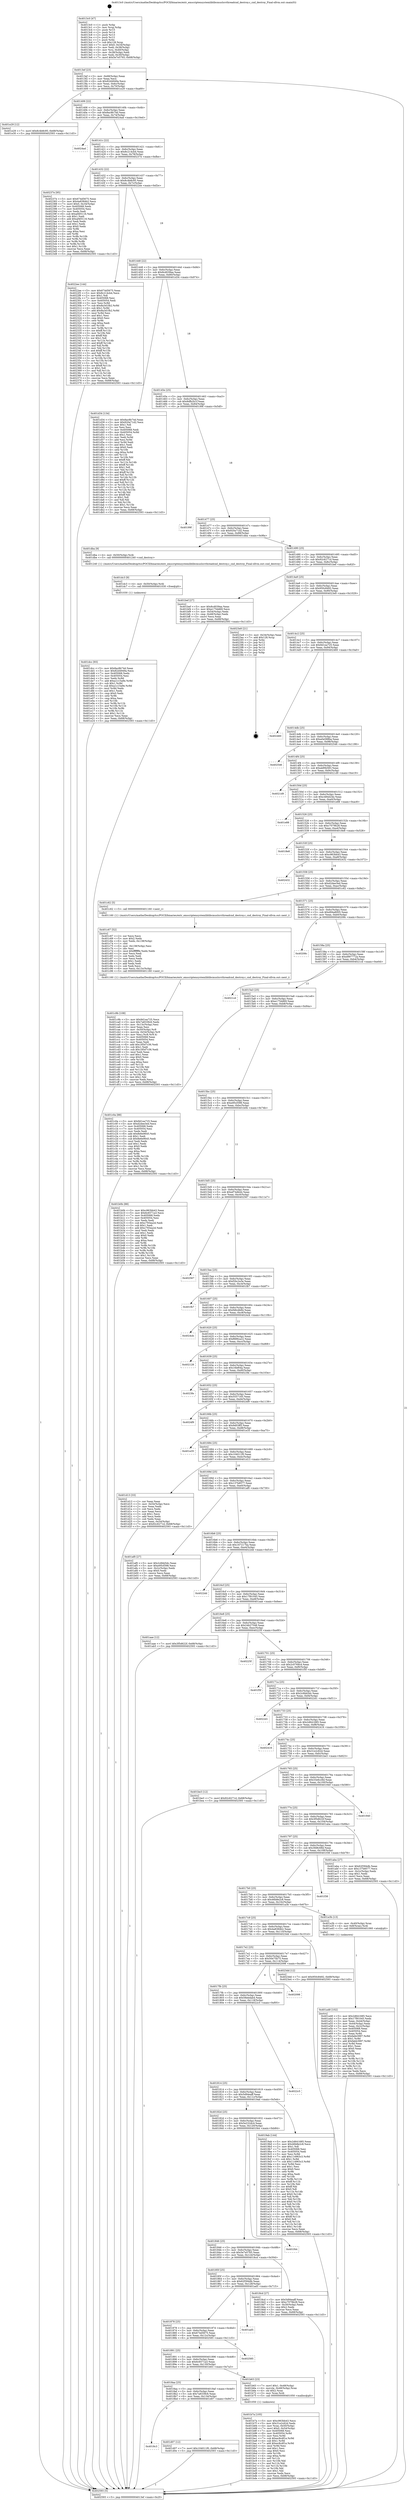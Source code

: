 digraph "0x4013c0" {
  label = "0x4013c0 (/mnt/c/Users/mathe/Desktop/tcc/POCII/binaries/extr_emscriptensystemliblibcmuslsrcthreadcnd_destroy.c_cnd_destroy_Final-ollvm.out::main(0))"
  labelloc = "t"
  node[shape=record]

  Entry [label="",width=0.3,height=0.3,shape=circle,fillcolor=black,style=filled]
  "0x4013ef" [label="{
     0x4013ef [23]\l
     | [instrs]\l
     &nbsp;&nbsp;0x4013ef \<+3\>: mov -0x68(%rbp),%eax\l
     &nbsp;&nbsp;0x4013f2 \<+2\>: mov %eax,%ecx\l
     &nbsp;&nbsp;0x4013f4 \<+6\>: sub $0x82d4949a,%ecx\l
     &nbsp;&nbsp;0x4013fa \<+3\>: mov %eax,-0x6c(%rbp)\l
     &nbsp;&nbsp;0x4013fd \<+3\>: mov %ecx,-0x70(%rbp)\l
     &nbsp;&nbsp;0x401400 \<+6\>: je 0000000000401e29 \<main+0xa69\>\l
  }"]
  "0x401e29" [label="{
     0x401e29 [12]\l
     | [instrs]\l
     &nbsp;&nbsp;0x401e29 \<+7\>: movl $0x8c4b8c95,-0x68(%rbp)\l
     &nbsp;&nbsp;0x401e30 \<+5\>: jmp 0000000000402593 \<main+0x11d3\>\l
  }"]
  "0x401406" [label="{
     0x401406 [22]\l
     | [instrs]\l
     &nbsp;&nbsp;0x401406 \<+5\>: jmp 000000000040140b \<main+0x4b\>\l
     &nbsp;&nbsp;0x40140b \<+3\>: mov -0x6c(%rbp),%eax\l
     &nbsp;&nbsp;0x40140e \<+5\>: sub $0x8ac8b74d,%eax\l
     &nbsp;&nbsp;0x401413 \<+3\>: mov %eax,-0x74(%rbp)\l
     &nbsp;&nbsp;0x401416 \<+6\>: je 00000000004024ad \<main+0x10ed\>\l
  }"]
  Exit [label="",width=0.3,height=0.3,shape=circle,fillcolor=black,style=filled,peripheries=2]
  "0x4024ad" [label="{
     0x4024ad\l
  }", style=dashed]
  "0x40141c" [label="{
     0x40141c [22]\l
     | [instrs]\l
     &nbsp;&nbsp;0x40141c \<+5\>: jmp 0000000000401421 \<main+0x61\>\l
     &nbsp;&nbsp;0x401421 \<+3\>: mov -0x6c(%rbp),%eax\l
     &nbsp;&nbsp;0x401424 \<+5\>: sub $0x8c214cb4,%eax\l
     &nbsp;&nbsp;0x401429 \<+3\>: mov %eax,-0x78(%rbp)\l
     &nbsp;&nbsp;0x40142c \<+6\>: je 000000000040237e \<main+0xfbe\>\l
  }"]
  "0x401dcc" [label="{
     0x401dcc [93]\l
     | [instrs]\l
     &nbsp;&nbsp;0x401dcc \<+5\>: mov $0x8ac8b74d,%eax\l
     &nbsp;&nbsp;0x401dd1 \<+5\>: mov $0x82d4949a,%ecx\l
     &nbsp;&nbsp;0x401dd6 \<+7\>: mov 0x405068,%edx\l
     &nbsp;&nbsp;0x401ddd \<+7\>: mov 0x405054,%esi\l
     &nbsp;&nbsp;0x401de4 \<+3\>: mov %edx,%r8d\l
     &nbsp;&nbsp;0x401de7 \<+7\>: add $0xa1c15a9e,%r8d\l
     &nbsp;&nbsp;0x401dee \<+4\>: sub $0x1,%r8d\l
     &nbsp;&nbsp;0x401df2 \<+7\>: sub $0xa1c15a9e,%r8d\l
     &nbsp;&nbsp;0x401df9 \<+4\>: imul %r8d,%edx\l
     &nbsp;&nbsp;0x401dfd \<+3\>: and $0x1,%edx\l
     &nbsp;&nbsp;0x401e00 \<+3\>: cmp $0x0,%edx\l
     &nbsp;&nbsp;0x401e03 \<+4\>: sete %r9b\l
     &nbsp;&nbsp;0x401e07 \<+3\>: cmp $0xa,%esi\l
     &nbsp;&nbsp;0x401e0a \<+4\>: setl %r10b\l
     &nbsp;&nbsp;0x401e0e \<+3\>: mov %r9b,%r11b\l
     &nbsp;&nbsp;0x401e11 \<+3\>: and %r10b,%r11b\l
     &nbsp;&nbsp;0x401e14 \<+3\>: xor %r10b,%r9b\l
     &nbsp;&nbsp;0x401e17 \<+3\>: or %r9b,%r11b\l
     &nbsp;&nbsp;0x401e1a \<+4\>: test $0x1,%r11b\l
     &nbsp;&nbsp;0x401e1e \<+3\>: cmovne %ecx,%eax\l
     &nbsp;&nbsp;0x401e21 \<+3\>: mov %eax,-0x68(%rbp)\l
     &nbsp;&nbsp;0x401e24 \<+5\>: jmp 0000000000402593 \<main+0x11d3\>\l
  }"]
  "0x40237e" [label="{
     0x40237e [95]\l
     | [instrs]\l
     &nbsp;&nbsp;0x40237e \<+5\>: mov $0x674d5675,%eax\l
     &nbsp;&nbsp;0x402383 \<+5\>: mov $0x4a8384b2,%ecx\l
     &nbsp;&nbsp;0x402388 \<+7\>: movl $0x0,-0x34(%rbp)\l
     &nbsp;&nbsp;0x40238f \<+7\>: mov 0x405068,%edx\l
     &nbsp;&nbsp;0x402396 \<+7\>: mov 0x405054,%esi\l
     &nbsp;&nbsp;0x40239d \<+2\>: mov %edx,%edi\l
     &nbsp;&nbsp;0x40239f \<+6\>: sub $0xaf4f3116,%edi\l
     &nbsp;&nbsp;0x4023a5 \<+3\>: sub $0x1,%edi\l
     &nbsp;&nbsp;0x4023a8 \<+6\>: add $0xaf4f3116,%edi\l
     &nbsp;&nbsp;0x4023ae \<+3\>: imul %edi,%edx\l
     &nbsp;&nbsp;0x4023b1 \<+3\>: and $0x1,%edx\l
     &nbsp;&nbsp;0x4023b4 \<+3\>: cmp $0x0,%edx\l
     &nbsp;&nbsp;0x4023b7 \<+4\>: sete %r8b\l
     &nbsp;&nbsp;0x4023bb \<+3\>: cmp $0xa,%esi\l
     &nbsp;&nbsp;0x4023be \<+4\>: setl %r9b\l
     &nbsp;&nbsp;0x4023c2 \<+3\>: mov %r8b,%r10b\l
     &nbsp;&nbsp;0x4023c5 \<+3\>: and %r9b,%r10b\l
     &nbsp;&nbsp;0x4023c8 \<+3\>: xor %r9b,%r8b\l
     &nbsp;&nbsp;0x4023cb \<+3\>: or %r8b,%r10b\l
     &nbsp;&nbsp;0x4023ce \<+4\>: test $0x1,%r10b\l
     &nbsp;&nbsp;0x4023d2 \<+3\>: cmovne %ecx,%eax\l
     &nbsp;&nbsp;0x4023d5 \<+3\>: mov %eax,-0x68(%rbp)\l
     &nbsp;&nbsp;0x4023d8 \<+5\>: jmp 0000000000402593 \<main+0x11d3\>\l
  }"]
  "0x401432" [label="{
     0x401432 [22]\l
     | [instrs]\l
     &nbsp;&nbsp;0x401432 \<+5\>: jmp 0000000000401437 \<main+0x77\>\l
     &nbsp;&nbsp;0x401437 \<+3\>: mov -0x6c(%rbp),%eax\l
     &nbsp;&nbsp;0x40143a \<+5\>: sub $0x8c4b8c95,%eax\l
     &nbsp;&nbsp;0x40143f \<+3\>: mov %eax,-0x7c(%rbp)\l
     &nbsp;&nbsp;0x401442 \<+6\>: je 00000000004022ee \<main+0xf2e\>\l
  }"]
  "0x401dc3" [label="{
     0x401dc3 [9]\l
     | [instrs]\l
     &nbsp;&nbsp;0x401dc3 \<+4\>: mov -0x50(%rbp),%rdi\l
     &nbsp;&nbsp;0x401dc7 \<+5\>: call 0000000000401030 \<free@plt\>\l
     | [calls]\l
     &nbsp;&nbsp;0x401030 \{1\} (unknown)\l
  }"]
  "0x4022ee" [label="{
     0x4022ee [144]\l
     | [instrs]\l
     &nbsp;&nbsp;0x4022ee \<+5\>: mov $0x674d5675,%eax\l
     &nbsp;&nbsp;0x4022f3 \<+5\>: mov $0x8c214cb4,%ecx\l
     &nbsp;&nbsp;0x4022f8 \<+2\>: mov $0x1,%dl\l
     &nbsp;&nbsp;0x4022fa \<+7\>: mov 0x405068,%esi\l
     &nbsp;&nbsp;0x402301 \<+7\>: mov 0x405054,%edi\l
     &nbsp;&nbsp;0x402308 \<+3\>: mov %esi,%r8d\l
     &nbsp;&nbsp;0x40230b \<+7\>: sub $0x8a3d1fb2,%r8d\l
     &nbsp;&nbsp;0x402312 \<+4\>: sub $0x1,%r8d\l
     &nbsp;&nbsp;0x402316 \<+7\>: add $0x8a3d1fb2,%r8d\l
     &nbsp;&nbsp;0x40231d \<+4\>: imul %r8d,%esi\l
     &nbsp;&nbsp;0x402321 \<+3\>: and $0x1,%esi\l
     &nbsp;&nbsp;0x402324 \<+3\>: cmp $0x0,%esi\l
     &nbsp;&nbsp;0x402327 \<+4\>: sete %r9b\l
     &nbsp;&nbsp;0x40232b \<+3\>: cmp $0xa,%edi\l
     &nbsp;&nbsp;0x40232e \<+4\>: setl %r10b\l
     &nbsp;&nbsp;0x402332 \<+3\>: mov %r9b,%r11b\l
     &nbsp;&nbsp;0x402335 \<+4\>: xor $0xff,%r11b\l
     &nbsp;&nbsp;0x402339 \<+3\>: mov %r10b,%bl\l
     &nbsp;&nbsp;0x40233c \<+3\>: xor $0xff,%bl\l
     &nbsp;&nbsp;0x40233f \<+3\>: xor $0x1,%dl\l
     &nbsp;&nbsp;0x402342 \<+3\>: mov %r11b,%r14b\l
     &nbsp;&nbsp;0x402345 \<+4\>: and $0xff,%r14b\l
     &nbsp;&nbsp;0x402349 \<+3\>: and %dl,%r9b\l
     &nbsp;&nbsp;0x40234c \<+3\>: mov %bl,%r15b\l
     &nbsp;&nbsp;0x40234f \<+4\>: and $0xff,%r15b\l
     &nbsp;&nbsp;0x402353 \<+3\>: and %dl,%r10b\l
     &nbsp;&nbsp;0x402356 \<+3\>: or %r9b,%r14b\l
     &nbsp;&nbsp;0x402359 \<+3\>: or %r10b,%r15b\l
     &nbsp;&nbsp;0x40235c \<+3\>: xor %r15b,%r14b\l
     &nbsp;&nbsp;0x40235f \<+3\>: or %bl,%r11b\l
     &nbsp;&nbsp;0x402362 \<+4\>: xor $0xff,%r11b\l
     &nbsp;&nbsp;0x402366 \<+3\>: or $0x1,%dl\l
     &nbsp;&nbsp;0x402369 \<+3\>: and %dl,%r11b\l
     &nbsp;&nbsp;0x40236c \<+3\>: or %r11b,%r14b\l
     &nbsp;&nbsp;0x40236f \<+4\>: test $0x1,%r14b\l
     &nbsp;&nbsp;0x402373 \<+3\>: cmovne %ecx,%eax\l
     &nbsp;&nbsp;0x402376 \<+3\>: mov %eax,-0x68(%rbp)\l
     &nbsp;&nbsp;0x402379 \<+5\>: jmp 0000000000402593 \<main+0x11d3\>\l
  }"]
  "0x401448" [label="{
     0x401448 [22]\l
     | [instrs]\l
     &nbsp;&nbsp;0x401448 \<+5\>: jmp 000000000040144d \<main+0x8d\>\l
     &nbsp;&nbsp;0x40144d \<+3\>: mov -0x6c(%rbp),%eax\l
     &nbsp;&nbsp;0x401450 \<+5\>: sub $0x8cd039aa,%eax\l
     &nbsp;&nbsp;0x401455 \<+3\>: mov %eax,-0x80(%rbp)\l
     &nbsp;&nbsp;0x401458 \<+6\>: je 0000000000401d34 \<main+0x974\>\l
  }"]
  "0x4018c3" [label="{
     0x4018c3\l
  }", style=dashed]
  "0x401d34" [label="{
     0x401d34 [134]\l
     | [instrs]\l
     &nbsp;&nbsp;0x401d34 \<+5\>: mov $0x8ac8b74d,%eax\l
     &nbsp;&nbsp;0x401d39 \<+5\>: mov $0x920a71d2,%ecx\l
     &nbsp;&nbsp;0x401d3e \<+2\>: mov $0x1,%dl\l
     &nbsp;&nbsp;0x401d40 \<+2\>: xor %esi,%esi\l
     &nbsp;&nbsp;0x401d42 \<+7\>: mov 0x405068,%edi\l
     &nbsp;&nbsp;0x401d49 \<+8\>: mov 0x405054,%r8d\l
     &nbsp;&nbsp;0x401d51 \<+3\>: sub $0x1,%esi\l
     &nbsp;&nbsp;0x401d54 \<+3\>: mov %edi,%r9d\l
     &nbsp;&nbsp;0x401d57 \<+3\>: add %esi,%r9d\l
     &nbsp;&nbsp;0x401d5a \<+4\>: imul %r9d,%edi\l
     &nbsp;&nbsp;0x401d5e \<+3\>: and $0x1,%edi\l
     &nbsp;&nbsp;0x401d61 \<+3\>: cmp $0x0,%edi\l
     &nbsp;&nbsp;0x401d64 \<+4\>: sete %r10b\l
     &nbsp;&nbsp;0x401d68 \<+4\>: cmp $0xa,%r8d\l
     &nbsp;&nbsp;0x401d6c \<+4\>: setl %r11b\l
     &nbsp;&nbsp;0x401d70 \<+3\>: mov %r10b,%bl\l
     &nbsp;&nbsp;0x401d73 \<+3\>: xor $0xff,%bl\l
     &nbsp;&nbsp;0x401d76 \<+3\>: mov %r11b,%r14b\l
     &nbsp;&nbsp;0x401d79 \<+4\>: xor $0xff,%r14b\l
     &nbsp;&nbsp;0x401d7d \<+3\>: xor $0x1,%dl\l
     &nbsp;&nbsp;0x401d80 \<+3\>: mov %bl,%r15b\l
     &nbsp;&nbsp;0x401d83 \<+4\>: and $0xff,%r15b\l
     &nbsp;&nbsp;0x401d87 \<+3\>: and %dl,%r10b\l
     &nbsp;&nbsp;0x401d8a \<+3\>: mov %r14b,%r12b\l
     &nbsp;&nbsp;0x401d8d \<+4\>: and $0xff,%r12b\l
     &nbsp;&nbsp;0x401d91 \<+3\>: and %dl,%r11b\l
     &nbsp;&nbsp;0x401d94 \<+3\>: or %r10b,%r15b\l
     &nbsp;&nbsp;0x401d97 \<+3\>: or %r11b,%r12b\l
     &nbsp;&nbsp;0x401d9a \<+3\>: xor %r12b,%r15b\l
     &nbsp;&nbsp;0x401d9d \<+3\>: or %r14b,%bl\l
     &nbsp;&nbsp;0x401da0 \<+3\>: xor $0xff,%bl\l
     &nbsp;&nbsp;0x401da3 \<+3\>: or $0x1,%dl\l
     &nbsp;&nbsp;0x401da6 \<+2\>: and %dl,%bl\l
     &nbsp;&nbsp;0x401da8 \<+3\>: or %bl,%r15b\l
     &nbsp;&nbsp;0x401dab \<+4\>: test $0x1,%r15b\l
     &nbsp;&nbsp;0x401daf \<+3\>: cmovne %ecx,%eax\l
     &nbsp;&nbsp;0x401db2 \<+3\>: mov %eax,-0x68(%rbp)\l
     &nbsp;&nbsp;0x401db5 \<+5\>: jmp 0000000000402593 \<main+0x11d3\>\l
  }"]
  "0x40145e" [label="{
     0x40145e [25]\l
     | [instrs]\l
     &nbsp;&nbsp;0x40145e \<+5\>: jmp 0000000000401463 \<main+0xa3\>\l
     &nbsp;&nbsp;0x401463 \<+3\>: mov -0x6c(%rbp),%eax\l
     &nbsp;&nbsp;0x401466 \<+5\>: sub $0x8dfb2b1f,%eax\l
     &nbsp;&nbsp;0x40146b \<+6\>: mov %eax,-0x84(%rbp)\l
     &nbsp;&nbsp;0x401471 \<+6\>: je 000000000040199f \<main+0x5df\>\l
  }"]
  "0x401d07" [label="{
     0x401d07 [12]\l
     | [instrs]\l
     &nbsp;&nbsp;0x401d07 \<+7\>: movl $0x104011f0,-0x68(%rbp)\l
     &nbsp;&nbsp;0x401d0e \<+5\>: jmp 0000000000402593 \<main+0x11d3\>\l
  }"]
  "0x40199f" [label="{
     0x40199f\l
  }", style=dashed]
  "0x401477" [label="{
     0x401477 [25]\l
     | [instrs]\l
     &nbsp;&nbsp;0x401477 \<+5\>: jmp 000000000040147c \<main+0xbc\>\l
     &nbsp;&nbsp;0x40147c \<+3\>: mov -0x6c(%rbp),%eax\l
     &nbsp;&nbsp;0x40147f \<+5\>: sub $0x920a71d2,%eax\l
     &nbsp;&nbsp;0x401484 \<+6\>: mov %eax,-0x88(%rbp)\l
     &nbsp;&nbsp;0x40148a \<+6\>: je 0000000000401dba \<main+0x9fa\>\l
  }"]
  "0x401c9b" [label="{
     0x401c9b [108]\l
     | [instrs]\l
     &nbsp;&nbsp;0x401c9b \<+5\>: mov $0x9d1ea725,%ecx\l
     &nbsp;&nbsp;0x401ca0 \<+5\>: mov $0x7a8339c6,%edx\l
     &nbsp;&nbsp;0x401ca5 \<+6\>: mov -0x13c(%rbp),%esi\l
     &nbsp;&nbsp;0x401cab \<+3\>: imul %eax,%esi\l
     &nbsp;&nbsp;0x401cae \<+4\>: mov -0x50(%rbp),%r8\l
     &nbsp;&nbsp;0x401cb2 \<+4\>: movslq -0x54(%rbp),%r9\l
     &nbsp;&nbsp;0x401cb6 \<+4\>: mov %esi,(%r8,%r9,4)\l
     &nbsp;&nbsp;0x401cba \<+7\>: mov 0x405068,%eax\l
     &nbsp;&nbsp;0x401cc1 \<+7\>: mov 0x405054,%esi\l
     &nbsp;&nbsp;0x401cc8 \<+2\>: mov %eax,%edi\l
     &nbsp;&nbsp;0x401cca \<+6\>: add $0x185d7c36,%edi\l
     &nbsp;&nbsp;0x401cd0 \<+3\>: sub $0x1,%edi\l
     &nbsp;&nbsp;0x401cd3 \<+6\>: sub $0x185d7c36,%edi\l
     &nbsp;&nbsp;0x401cd9 \<+3\>: imul %edi,%eax\l
     &nbsp;&nbsp;0x401cdc \<+3\>: and $0x1,%eax\l
     &nbsp;&nbsp;0x401cdf \<+3\>: cmp $0x0,%eax\l
     &nbsp;&nbsp;0x401ce2 \<+4\>: sete %r10b\l
     &nbsp;&nbsp;0x401ce6 \<+3\>: cmp $0xa,%esi\l
     &nbsp;&nbsp;0x401ce9 \<+4\>: setl %r11b\l
     &nbsp;&nbsp;0x401ced \<+3\>: mov %r10b,%bl\l
     &nbsp;&nbsp;0x401cf0 \<+3\>: and %r11b,%bl\l
     &nbsp;&nbsp;0x401cf3 \<+3\>: xor %r11b,%r10b\l
     &nbsp;&nbsp;0x401cf6 \<+3\>: or %r10b,%bl\l
     &nbsp;&nbsp;0x401cf9 \<+3\>: test $0x1,%bl\l
     &nbsp;&nbsp;0x401cfc \<+3\>: cmovne %edx,%ecx\l
     &nbsp;&nbsp;0x401cff \<+3\>: mov %ecx,-0x68(%rbp)\l
     &nbsp;&nbsp;0x401d02 \<+5\>: jmp 0000000000402593 \<main+0x11d3\>\l
  }"]
  "0x401dba" [label="{
     0x401dba [9]\l
     | [instrs]\l
     &nbsp;&nbsp;0x401dba \<+4\>: mov -0x50(%rbp),%rdi\l
     &nbsp;&nbsp;0x401dbe \<+5\>: call 0000000000401240 \<cnd_destroy\>\l
     | [calls]\l
     &nbsp;&nbsp;0x401240 \{1\} (/mnt/c/Users/mathe/Desktop/tcc/POCII/binaries/extr_emscriptensystemliblibcmuslsrcthreadcnd_destroy.c_cnd_destroy_Final-ollvm.out::cnd_destroy)\l
  }"]
  "0x401490" [label="{
     0x401490 [25]\l
     | [instrs]\l
     &nbsp;&nbsp;0x401490 \<+5\>: jmp 0000000000401495 \<main+0xd5\>\l
     &nbsp;&nbsp;0x401495 \<+3\>: mov -0x6c(%rbp),%eax\l
     &nbsp;&nbsp;0x401498 \<+5\>: sub $0x92c6271d,%eax\l
     &nbsp;&nbsp;0x40149d \<+6\>: mov %eax,-0x8c(%rbp)\l
     &nbsp;&nbsp;0x4014a3 \<+6\>: je 0000000000401bef \<main+0x82f\>\l
  }"]
  "0x401c67" [label="{
     0x401c67 [52]\l
     | [instrs]\l
     &nbsp;&nbsp;0x401c67 \<+2\>: xor %ecx,%ecx\l
     &nbsp;&nbsp;0x401c69 \<+5\>: mov $0x2,%edx\l
     &nbsp;&nbsp;0x401c6e \<+6\>: mov %edx,-0x138(%rbp)\l
     &nbsp;&nbsp;0x401c74 \<+1\>: cltd\l
     &nbsp;&nbsp;0x401c75 \<+6\>: mov -0x138(%rbp),%esi\l
     &nbsp;&nbsp;0x401c7b \<+2\>: idiv %esi\l
     &nbsp;&nbsp;0x401c7d \<+6\>: imul $0xfffffffe,%edx,%edx\l
     &nbsp;&nbsp;0x401c83 \<+2\>: mov %ecx,%edi\l
     &nbsp;&nbsp;0x401c85 \<+2\>: sub %edx,%edi\l
     &nbsp;&nbsp;0x401c87 \<+2\>: mov %ecx,%edx\l
     &nbsp;&nbsp;0x401c89 \<+3\>: sub $0x1,%edx\l
     &nbsp;&nbsp;0x401c8c \<+2\>: add %edx,%edi\l
     &nbsp;&nbsp;0x401c8e \<+2\>: sub %edi,%ecx\l
     &nbsp;&nbsp;0x401c90 \<+6\>: mov %ecx,-0x13c(%rbp)\l
     &nbsp;&nbsp;0x401c96 \<+5\>: call 0000000000401160 \<next_i\>\l
     | [calls]\l
     &nbsp;&nbsp;0x401160 \{1\} (/mnt/c/Users/mathe/Desktop/tcc/POCII/binaries/extr_emscriptensystemliblibcmuslsrcthreadcnd_destroy.c_cnd_destroy_Final-ollvm.out::next_i)\l
  }"]
  "0x401bef" [label="{
     0x401bef [27]\l
     | [instrs]\l
     &nbsp;&nbsp;0x401bef \<+5\>: mov $0x8cd039aa,%eax\l
     &nbsp;&nbsp;0x401bf4 \<+5\>: mov $0xe175dd69,%ecx\l
     &nbsp;&nbsp;0x401bf9 \<+3\>: mov -0x54(%rbp),%edx\l
     &nbsp;&nbsp;0x401bfc \<+3\>: cmp -0x48(%rbp),%edx\l
     &nbsp;&nbsp;0x401bff \<+3\>: cmovl %ecx,%eax\l
     &nbsp;&nbsp;0x401c02 \<+3\>: mov %eax,-0x68(%rbp)\l
     &nbsp;&nbsp;0x401c05 \<+5\>: jmp 0000000000402593 \<main+0x11d3\>\l
  }"]
  "0x4014a9" [label="{
     0x4014a9 [25]\l
     | [instrs]\l
     &nbsp;&nbsp;0x4014a9 \<+5\>: jmp 00000000004014ae \<main+0xee\>\l
     &nbsp;&nbsp;0x4014ae \<+3\>: mov -0x6c(%rbp),%eax\l
     &nbsp;&nbsp;0x4014b1 \<+5\>: sub $0x950c8492,%eax\l
     &nbsp;&nbsp;0x4014b6 \<+6\>: mov %eax,-0x90(%rbp)\l
     &nbsp;&nbsp;0x4014bc \<+6\>: je 00000000004023e9 \<main+0x1029\>\l
  }"]
  "0x401b7a" [label="{
     0x401b7a [105]\l
     | [instrs]\l
     &nbsp;&nbsp;0x401b7a \<+5\>: mov $0xc963bb43,%ecx\l
     &nbsp;&nbsp;0x401b7f \<+5\>: mov $0x31e2c62d,%edx\l
     &nbsp;&nbsp;0x401b84 \<+4\>: mov %rax,-0x50(%rbp)\l
     &nbsp;&nbsp;0x401b88 \<+7\>: movl $0x0,-0x54(%rbp)\l
     &nbsp;&nbsp;0x401b8f \<+7\>: mov 0x405068,%esi\l
     &nbsp;&nbsp;0x401b96 \<+8\>: mov 0x405054,%r8d\l
     &nbsp;&nbsp;0x401b9e \<+3\>: mov %esi,%r9d\l
     &nbsp;&nbsp;0x401ba1 \<+7\>: sub $0xec8cdf1e,%r9d\l
     &nbsp;&nbsp;0x401ba8 \<+4\>: sub $0x1,%r9d\l
     &nbsp;&nbsp;0x401bac \<+7\>: add $0xec8cdf1e,%r9d\l
     &nbsp;&nbsp;0x401bb3 \<+4\>: imul %r9d,%esi\l
     &nbsp;&nbsp;0x401bb7 \<+3\>: and $0x1,%esi\l
     &nbsp;&nbsp;0x401bba \<+3\>: cmp $0x0,%esi\l
     &nbsp;&nbsp;0x401bbd \<+4\>: sete %r10b\l
     &nbsp;&nbsp;0x401bc1 \<+4\>: cmp $0xa,%r8d\l
     &nbsp;&nbsp;0x401bc5 \<+4\>: setl %r11b\l
     &nbsp;&nbsp;0x401bc9 \<+3\>: mov %r10b,%bl\l
     &nbsp;&nbsp;0x401bcc \<+3\>: and %r11b,%bl\l
     &nbsp;&nbsp;0x401bcf \<+3\>: xor %r11b,%r10b\l
     &nbsp;&nbsp;0x401bd2 \<+3\>: or %r10b,%bl\l
     &nbsp;&nbsp;0x401bd5 \<+3\>: test $0x1,%bl\l
     &nbsp;&nbsp;0x401bd8 \<+3\>: cmovne %edx,%ecx\l
     &nbsp;&nbsp;0x401bdb \<+3\>: mov %ecx,-0x68(%rbp)\l
     &nbsp;&nbsp;0x401bde \<+5\>: jmp 0000000000402593 \<main+0x11d3\>\l
  }"]
  "0x4023e9" [label="{
     0x4023e9 [21]\l
     | [instrs]\l
     &nbsp;&nbsp;0x4023e9 \<+3\>: mov -0x34(%rbp),%eax\l
     &nbsp;&nbsp;0x4023ec \<+7\>: add $0x128,%rsp\l
     &nbsp;&nbsp;0x4023f3 \<+1\>: pop %rbx\l
     &nbsp;&nbsp;0x4023f4 \<+2\>: pop %r12\l
     &nbsp;&nbsp;0x4023f6 \<+2\>: pop %r13\l
     &nbsp;&nbsp;0x4023f8 \<+2\>: pop %r14\l
     &nbsp;&nbsp;0x4023fa \<+2\>: pop %r15\l
     &nbsp;&nbsp;0x4023fc \<+1\>: pop %rbp\l
     &nbsp;&nbsp;0x4023fd \<+1\>: ret\l
  }"]
  "0x4014c2" [label="{
     0x4014c2 [25]\l
     | [instrs]\l
     &nbsp;&nbsp;0x4014c2 \<+5\>: jmp 00000000004014c7 \<main+0x107\>\l
     &nbsp;&nbsp;0x4014c7 \<+3\>: mov -0x6c(%rbp),%eax\l
     &nbsp;&nbsp;0x4014ca \<+5\>: sub $0x9d1ea725,%eax\l
     &nbsp;&nbsp;0x4014cf \<+6\>: mov %eax,-0x94(%rbp)\l
     &nbsp;&nbsp;0x4014d5 \<+6\>: je 0000000000402460 \<main+0x10a0\>\l
  }"]
  "0x4018aa" [label="{
     0x4018aa [25]\l
     | [instrs]\l
     &nbsp;&nbsp;0x4018aa \<+5\>: jmp 00000000004018af \<main+0x4ef\>\l
     &nbsp;&nbsp;0x4018af \<+3\>: mov -0x6c(%rbp),%eax\l
     &nbsp;&nbsp;0x4018b2 \<+5\>: sub $0x7a8339c6,%eax\l
     &nbsp;&nbsp;0x4018b7 \<+6\>: mov %eax,-0x134(%rbp)\l
     &nbsp;&nbsp;0x4018bd \<+6\>: je 0000000000401d07 \<main+0x947\>\l
  }"]
  "0x402460" [label="{
     0x402460\l
  }", style=dashed]
  "0x4014db" [label="{
     0x4014db [25]\l
     | [instrs]\l
     &nbsp;&nbsp;0x4014db \<+5\>: jmp 00000000004014e0 \<main+0x120\>\l
     &nbsp;&nbsp;0x4014e0 \<+3\>: mov -0x6c(%rbp),%eax\l
     &nbsp;&nbsp;0x4014e3 \<+5\>: sub $0xa0a588ba,%eax\l
     &nbsp;&nbsp;0x4014e8 \<+6\>: mov %eax,-0x98(%rbp)\l
     &nbsp;&nbsp;0x4014ee \<+6\>: je 0000000000402546 \<main+0x1186\>\l
  }"]
  "0x401b63" [label="{
     0x401b63 [23]\l
     | [instrs]\l
     &nbsp;&nbsp;0x401b63 \<+7\>: movl $0x1,-0x48(%rbp)\l
     &nbsp;&nbsp;0x401b6a \<+4\>: movslq -0x48(%rbp),%rax\l
     &nbsp;&nbsp;0x401b6e \<+4\>: shl $0x2,%rax\l
     &nbsp;&nbsp;0x401b72 \<+3\>: mov %rax,%rdi\l
     &nbsp;&nbsp;0x401b75 \<+5\>: call 0000000000401050 \<malloc@plt\>\l
     | [calls]\l
     &nbsp;&nbsp;0x401050 \{1\} (unknown)\l
  }"]
  "0x402546" [label="{
     0x402546\l
  }", style=dashed]
  "0x4014f4" [label="{
     0x4014f4 [25]\l
     | [instrs]\l
     &nbsp;&nbsp;0x4014f4 \<+5\>: jmp 00000000004014f9 \<main+0x139\>\l
     &nbsp;&nbsp;0x4014f9 \<+3\>: mov -0x6c(%rbp),%eax\l
     &nbsp;&nbsp;0x4014fc \<+5\>: sub $0xabf0b583,%eax\l
     &nbsp;&nbsp;0x401501 \<+6\>: mov %eax,-0x9c(%rbp)\l
     &nbsp;&nbsp;0x401507 \<+6\>: je 00000000004021d9 \<main+0xe19\>\l
  }"]
  "0x401891" [label="{
     0x401891 [25]\l
     | [instrs]\l
     &nbsp;&nbsp;0x401891 \<+5\>: jmp 0000000000401896 \<main+0x4d6\>\l
     &nbsp;&nbsp;0x401896 \<+3\>: mov -0x6c(%rbp),%eax\l
     &nbsp;&nbsp;0x401899 \<+5\>: sub $0x6c6571a3,%eax\l
     &nbsp;&nbsp;0x40189e \<+6\>: mov %eax,-0x130(%rbp)\l
     &nbsp;&nbsp;0x4018a4 \<+6\>: je 0000000000401b63 \<main+0x7a3\>\l
  }"]
  "0x4021d9" [label="{
     0x4021d9\l
  }", style=dashed]
  "0x40150d" [label="{
     0x40150d [25]\l
     | [instrs]\l
     &nbsp;&nbsp;0x40150d \<+5\>: jmp 0000000000401512 \<main+0x152\>\l
     &nbsp;&nbsp;0x401512 \<+3\>: mov -0x6c(%rbp),%eax\l
     &nbsp;&nbsp;0x401515 \<+5\>: sub $0xc484d24e,%eax\l
     &nbsp;&nbsp;0x40151a \<+6\>: mov %eax,-0xa0(%rbp)\l
     &nbsp;&nbsp;0x401520 \<+6\>: je 0000000000401e88 \<main+0xac8\>\l
  }"]
  "0x402585" [label="{
     0x402585\l
  }", style=dashed]
  "0x401e88" [label="{
     0x401e88\l
  }", style=dashed]
  "0x401526" [label="{
     0x401526 [25]\l
     | [instrs]\l
     &nbsp;&nbsp;0x401526 \<+5\>: jmp 000000000040152b \<main+0x16b\>\l
     &nbsp;&nbsp;0x40152b \<+3\>: mov -0x6c(%rbp),%eax\l
     &nbsp;&nbsp;0x40152e \<+5\>: sub $0xc7079b28,%eax\l
     &nbsp;&nbsp;0x401533 \<+6\>: mov %eax,-0xa4(%rbp)\l
     &nbsp;&nbsp;0x401539 \<+6\>: je 00000000004018e8 \<main+0x528\>\l
  }"]
  "0x401878" [label="{
     0x401878 [25]\l
     | [instrs]\l
     &nbsp;&nbsp;0x401878 \<+5\>: jmp 000000000040187d \<main+0x4bd\>\l
     &nbsp;&nbsp;0x40187d \<+3\>: mov -0x6c(%rbp),%eax\l
     &nbsp;&nbsp;0x401880 \<+5\>: sub $0x674d5675,%eax\l
     &nbsp;&nbsp;0x401885 \<+6\>: mov %eax,-0x12c(%rbp)\l
     &nbsp;&nbsp;0x40188b \<+6\>: je 0000000000402585 \<main+0x11c5\>\l
  }"]
  "0x4018e8" [label="{
     0x4018e8\l
  }", style=dashed]
  "0x40153f" [label="{
     0x40153f [25]\l
     | [instrs]\l
     &nbsp;&nbsp;0x40153f \<+5\>: jmp 0000000000401544 \<main+0x184\>\l
     &nbsp;&nbsp;0x401544 \<+3\>: mov -0x6c(%rbp),%eax\l
     &nbsp;&nbsp;0x401547 \<+5\>: sub $0xc963bb43,%eax\l
     &nbsp;&nbsp;0x40154c \<+6\>: mov %eax,-0xa8(%rbp)\l
     &nbsp;&nbsp;0x401552 \<+6\>: je 0000000000402432 \<main+0x1072\>\l
  }"]
  "0x401ad5" [label="{
     0x401ad5\l
  }", style=dashed]
  "0x402432" [label="{
     0x402432\l
  }", style=dashed]
  "0x401558" [label="{
     0x401558 [25]\l
     | [instrs]\l
     &nbsp;&nbsp;0x401558 \<+5\>: jmp 000000000040155d \<main+0x19d\>\l
     &nbsp;&nbsp;0x40155d \<+3\>: mov -0x6c(%rbp),%eax\l
     &nbsp;&nbsp;0x401560 \<+5\>: sub $0xd2dee3ed,%eax\l
     &nbsp;&nbsp;0x401565 \<+6\>: mov %eax,-0xac(%rbp)\l
     &nbsp;&nbsp;0x40156b \<+6\>: je 0000000000401c62 \<main+0x8a2\>\l
  }"]
  "0x401a48" [label="{
     0x401a48 [102]\l
     | [instrs]\l
     &nbsp;&nbsp;0x401a48 \<+5\>: mov $0x2d641685,%ecx\l
     &nbsp;&nbsp;0x401a4d \<+5\>: mov $0x17f91045,%edx\l
     &nbsp;&nbsp;0x401a52 \<+3\>: mov %eax,-0x44(%rbp)\l
     &nbsp;&nbsp;0x401a55 \<+3\>: mov -0x44(%rbp),%eax\l
     &nbsp;&nbsp;0x401a58 \<+3\>: mov %eax,-0x2c(%rbp)\l
     &nbsp;&nbsp;0x401a5b \<+7\>: mov 0x405068,%eax\l
     &nbsp;&nbsp;0x401a62 \<+7\>: mov 0x405054,%esi\l
     &nbsp;&nbsp;0x401a69 \<+3\>: mov %eax,%r8d\l
     &nbsp;&nbsp;0x401a6c \<+7\>: sub $0xfabb3997,%r8d\l
     &nbsp;&nbsp;0x401a73 \<+4\>: sub $0x1,%r8d\l
     &nbsp;&nbsp;0x401a77 \<+7\>: add $0xfabb3997,%r8d\l
     &nbsp;&nbsp;0x401a7e \<+4\>: imul %r8d,%eax\l
     &nbsp;&nbsp;0x401a82 \<+3\>: and $0x1,%eax\l
     &nbsp;&nbsp;0x401a85 \<+3\>: cmp $0x0,%eax\l
     &nbsp;&nbsp;0x401a88 \<+4\>: sete %r9b\l
     &nbsp;&nbsp;0x401a8c \<+3\>: cmp $0xa,%esi\l
     &nbsp;&nbsp;0x401a8f \<+4\>: setl %r10b\l
     &nbsp;&nbsp;0x401a93 \<+3\>: mov %r9b,%r11b\l
     &nbsp;&nbsp;0x401a96 \<+3\>: and %r10b,%r11b\l
     &nbsp;&nbsp;0x401a99 \<+3\>: xor %r10b,%r9b\l
     &nbsp;&nbsp;0x401a9c \<+3\>: or %r9b,%r11b\l
     &nbsp;&nbsp;0x401a9f \<+4\>: test $0x1,%r11b\l
     &nbsp;&nbsp;0x401aa3 \<+3\>: cmovne %edx,%ecx\l
     &nbsp;&nbsp;0x401aa6 \<+3\>: mov %ecx,-0x68(%rbp)\l
     &nbsp;&nbsp;0x401aa9 \<+5\>: jmp 0000000000402593 \<main+0x11d3\>\l
  }"]
  "0x401c62" [label="{
     0x401c62 [5]\l
     | [instrs]\l
     &nbsp;&nbsp;0x401c62 \<+5\>: call 0000000000401160 \<next_i\>\l
     | [calls]\l
     &nbsp;&nbsp;0x401160 \{1\} (/mnt/c/Users/mathe/Desktop/tcc/POCII/binaries/extr_emscriptensystemliblibcmuslsrcthreadcnd_destroy.c_cnd_destroy_Final-ollvm.out::next_i)\l
  }"]
  "0x401571" [label="{
     0x401571 [25]\l
     | [instrs]\l
     &nbsp;&nbsp;0x401571 \<+5\>: jmp 0000000000401576 \<main+0x1b6\>\l
     &nbsp;&nbsp;0x401576 \<+3\>: mov -0x6c(%rbp),%eax\l
     &nbsp;&nbsp;0x401579 \<+5\>: sub $0xd94a8005,%eax\l
     &nbsp;&nbsp;0x40157e \<+6\>: mov %eax,-0xb0(%rbp)\l
     &nbsp;&nbsp;0x401584 \<+6\>: je 000000000040208c \<main+0xccc\>\l
  }"]
  "0x4013c0" [label="{
     0x4013c0 [47]\l
     | [instrs]\l
     &nbsp;&nbsp;0x4013c0 \<+1\>: push %rbp\l
     &nbsp;&nbsp;0x4013c1 \<+3\>: mov %rsp,%rbp\l
     &nbsp;&nbsp;0x4013c4 \<+2\>: push %r15\l
     &nbsp;&nbsp;0x4013c6 \<+2\>: push %r14\l
     &nbsp;&nbsp;0x4013c8 \<+2\>: push %r13\l
     &nbsp;&nbsp;0x4013ca \<+2\>: push %r12\l
     &nbsp;&nbsp;0x4013cc \<+1\>: push %rbx\l
     &nbsp;&nbsp;0x4013cd \<+7\>: sub $0x128,%rsp\l
     &nbsp;&nbsp;0x4013d4 \<+7\>: movl $0x0,-0x34(%rbp)\l
     &nbsp;&nbsp;0x4013db \<+3\>: mov %edi,-0x38(%rbp)\l
     &nbsp;&nbsp;0x4013de \<+4\>: mov %rsi,-0x40(%rbp)\l
     &nbsp;&nbsp;0x4013e2 \<+3\>: mov -0x38(%rbp),%edi\l
     &nbsp;&nbsp;0x4013e5 \<+3\>: mov %edi,-0x30(%rbp)\l
     &nbsp;&nbsp;0x4013e8 \<+7\>: movl $0x5e7e5765,-0x68(%rbp)\l
  }"]
  "0x40208c" [label="{
     0x40208c\l
  }", style=dashed]
  "0x40158a" [label="{
     0x40158a [25]\l
     | [instrs]\l
     &nbsp;&nbsp;0x40158a \<+5\>: jmp 000000000040158f \<main+0x1cf\>\l
     &nbsp;&nbsp;0x40158f \<+3\>: mov -0x6c(%rbp),%eax\l
     &nbsp;&nbsp;0x401592 \<+5\>: sub $0xd997772a,%eax\l
     &nbsp;&nbsp;0x401597 \<+6\>: mov %eax,-0xb4(%rbp)\l
     &nbsp;&nbsp;0x40159d \<+6\>: je 00000000004021cd \<main+0xe0d\>\l
  }"]
  "0x402593" [label="{
     0x402593 [5]\l
     | [instrs]\l
     &nbsp;&nbsp;0x402593 \<+5\>: jmp 00000000004013ef \<main+0x2f\>\l
  }"]
  "0x4021cd" [label="{
     0x4021cd\l
  }", style=dashed]
  "0x4015a3" [label="{
     0x4015a3 [25]\l
     | [instrs]\l
     &nbsp;&nbsp;0x4015a3 \<+5\>: jmp 00000000004015a8 \<main+0x1e8\>\l
     &nbsp;&nbsp;0x4015a8 \<+3\>: mov -0x6c(%rbp),%eax\l
     &nbsp;&nbsp;0x4015ab \<+5\>: sub $0xe175dd69,%eax\l
     &nbsp;&nbsp;0x4015b0 \<+6\>: mov %eax,-0xb8(%rbp)\l
     &nbsp;&nbsp;0x4015b6 \<+6\>: je 0000000000401c0a \<main+0x84a\>\l
  }"]
  "0x40185f" [label="{
     0x40185f [25]\l
     | [instrs]\l
     &nbsp;&nbsp;0x40185f \<+5\>: jmp 0000000000401864 \<main+0x4a4\>\l
     &nbsp;&nbsp;0x401864 \<+3\>: mov -0x6c(%rbp),%eax\l
     &nbsp;&nbsp;0x401867 \<+5\>: sub $0x62f394db,%eax\l
     &nbsp;&nbsp;0x40186c \<+6\>: mov %eax,-0x128(%rbp)\l
     &nbsp;&nbsp;0x401872 \<+6\>: je 0000000000401ad5 \<main+0x715\>\l
  }"]
  "0x401c0a" [label="{
     0x401c0a [88]\l
     | [instrs]\l
     &nbsp;&nbsp;0x401c0a \<+5\>: mov $0x9d1ea725,%eax\l
     &nbsp;&nbsp;0x401c0f \<+5\>: mov $0xd2dee3ed,%ecx\l
     &nbsp;&nbsp;0x401c14 \<+7\>: mov 0x405068,%edx\l
     &nbsp;&nbsp;0x401c1b \<+7\>: mov 0x405054,%esi\l
     &nbsp;&nbsp;0x401c22 \<+2\>: mov %edx,%edi\l
     &nbsp;&nbsp;0x401c24 \<+6\>: add $0x8e6e9645,%edi\l
     &nbsp;&nbsp;0x401c2a \<+3\>: sub $0x1,%edi\l
     &nbsp;&nbsp;0x401c2d \<+6\>: sub $0x8e6e9645,%edi\l
     &nbsp;&nbsp;0x401c33 \<+3\>: imul %edi,%edx\l
     &nbsp;&nbsp;0x401c36 \<+3\>: and $0x1,%edx\l
     &nbsp;&nbsp;0x401c39 \<+3\>: cmp $0x0,%edx\l
     &nbsp;&nbsp;0x401c3c \<+4\>: sete %r8b\l
     &nbsp;&nbsp;0x401c40 \<+3\>: cmp $0xa,%esi\l
     &nbsp;&nbsp;0x401c43 \<+4\>: setl %r9b\l
     &nbsp;&nbsp;0x401c47 \<+3\>: mov %r8b,%r10b\l
     &nbsp;&nbsp;0x401c4a \<+3\>: and %r9b,%r10b\l
     &nbsp;&nbsp;0x401c4d \<+3\>: xor %r9b,%r8b\l
     &nbsp;&nbsp;0x401c50 \<+3\>: or %r8b,%r10b\l
     &nbsp;&nbsp;0x401c53 \<+4\>: test $0x1,%r10b\l
     &nbsp;&nbsp;0x401c57 \<+3\>: cmovne %ecx,%eax\l
     &nbsp;&nbsp;0x401c5a \<+3\>: mov %eax,-0x68(%rbp)\l
     &nbsp;&nbsp;0x401c5d \<+5\>: jmp 0000000000402593 \<main+0x11d3\>\l
  }"]
  "0x4015bc" [label="{
     0x4015bc [25]\l
     | [instrs]\l
     &nbsp;&nbsp;0x4015bc \<+5\>: jmp 00000000004015c1 \<main+0x201\>\l
     &nbsp;&nbsp;0x4015c1 \<+3\>: mov -0x6c(%rbp),%eax\l
     &nbsp;&nbsp;0x4015c4 \<+5\>: sub $0xe95cf398,%eax\l
     &nbsp;&nbsp;0x4015c9 \<+6\>: mov %eax,-0xbc(%rbp)\l
     &nbsp;&nbsp;0x4015cf \<+6\>: je 0000000000401b0b \<main+0x74b\>\l
  }"]
  "0x4018cd" [label="{
     0x4018cd [27]\l
     | [instrs]\l
     &nbsp;&nbsp;0x4018cd \<+5\>: mov $0x5d94eaff,%eax\l
     &nbsp;&nbsp;0x4018d2 \<+5\>: mov $0xc7079b28,%ecx\l
     &nbsp;&nbsp;0x4018d7 \<+3\>: mov -0x30(%rbp),%edx\l
     &nbsp;&nbsp;0x4018da \<+3\>: cmp $0x2,%edx\l
     &nbsp;&nbsp;0x4018dd \<+3\>: cmovne %ecx,%eax\l
     &nbsp;&nbsp;0x4018e0 \<+3\>: mov %eax,-0x68(%rbp)\l
     &nbsp;&nbsp;0x4018e3 \<+5\>: jmp 0000000000402593 \<main+0x11d3\>\l
  }"]
  "0x401b0b" [label="{
     0x401b0b [88]\l
     | [instrs]\l
     &nbsp;&nbsp;0x401b0b \<+5\>: mov $0xc963bb43,%eax\l
     &nbsp;&nbsp;0x401b10 \<+5\>: mov $0x6c6571a3,%ecx\l
     &nbsp;&nbsp;0x401b15 \<+7\>: mov 0x405068,%edx\l
     &nbsp;&nbsp;0x401b1c \<+7\>: mov 0x405054,%esi\l
     &nbsp;&nbsp;0x401b23 \<+2\>: mov %edx,%edi\l
     &nbsp;&nbsp;0x401b25 \<+6\>: sub $0xc793ea2d,%edi\l
     &nbsp;&nbsp;0x401b2b \<+3\>: sub $0x1,%edi\l
     &nbsp;&nbsp;0x401b2e \<+6\>: add $0xc793ea2d,%edi\l
     &nbsp;&nbsp;0x401b34 \<+3\>: imul %edi,%edx\l
     &nbsp;&nbsp;0x401b37 \<+3\>: and $0x1,%edx\l
     &nbsp;&nbsp;0x401b3a \<+3\>: cmp $0x0,%edx\l
     &nbsp;&nbsp;0x401b3d \<+4\>: sete %r8b\l
     &nbsp;&nbsp;0x401b41 \<+3\>: cmp $0xa,%esi\l
     &nbsp;&nbsp;0x401b44 \<+4\>: setl %r9b\l
     &nbsp;&nbsp;0x401b48 \<+3\>: mov %r8b,%r10b\l
     &nbsp;&nbsp;0x401b4b \<+3\>: and %r9b,%r10b\l
     &nbsp;&nbsp;0x401b4e \<+3\>: xor %r9b,%r8b\l
     &nbsp;&nbsp;0x401b51 \<+3\>: or %r8b,%r10b\l
     &nbsp;&nbsp;0x401b54 \<+4\>: test $0x1,%r10b\l
     &nbsp;&nbsp;0x401b58 \<+3\>: cmovne %ecx,%eax\l
     &nbsp;&nbsp;0x401b5b \<+3\>: mov %eax,-0x68(%rbp)\l
     &nbsp;&nbsp;0x401b5e \<+5\>: jmp 0000000000402593 \<main+0x11d3\>\l
  }"]
  "0x4015d5" [label="{
     0x4015d5 [25]\l
     | [instrs]\l
     &nbsp;&nbsp;0x4015d5 \<+5\>: jmp 00000000004015da \<main+0x21a\>\l
     &nbsp;&nbsp;0x4015da \<+3\>: mov -0x6c(%rbp),%eax\l
     &nbsp;&nbsp;0x4015dd \<+5\>: sub $0xef74db44,%eax\l
     &nbsp;&nbsp;0x4015e2 \<+6\>: mov %eax,-0xc0(%rbp)\l
     &nbsp;&nbsp;0x4015e8 \<+6\>: je 0000000000402567 \<main+0x11a7\>\l
  }"]
  "0x401846" [label="{
     0x401846 [25]\l
     | [instrs]\l
     &nbsp;&nbsp;0x401846 \<+5\>: jmp 000000000040184b \<main+0x48b\>\l
     &nbsp;&nbsp;0x40184b \<+3\>: mov -0x6c(%rbp),%eax\l
     &nbsp;&nbsp;0x40184e \<+5\>: sub $0x5e7e5765,%eax\l
     &nbsp;&nbsp;0x401853 \<+6\>: mov %eax,-0x124(%rbp)\l
     &nbsp;&nbsp;0x401859 \<+6\>: je 00000000004018cd \<main+0x50d\>\l
  }"]
  "0x402567" [label="{
     0x402567\l
  }", style=dashed]
  "0x4015ee" [label="{
     0x4015ee [25]\l
     | [instrs]\l
     &nbsp;&nbsp;0x4015ee \<+5\>: jmp 00000000004015f3 \<main+0x233\>\l
     &nbsp;&nbsp;0x4015f3 \<+3\>: mov -0x6c(%rbp),%eax\l
     &nbsp;&nbsp;0x4015f6 \<+5\>: sub $0xf2bc2a3e,%eax\l
     &nbsp;&nbsp;0x4015fb \<+6\>: mov %eax,-0xc4(%rbp)\l
     &nbsp;&nbsp;0x401601 \<+6\>: je 0000000000401fb7 \<main+0xbf7\>\l
  }"]
  "0x401f44" [label="{
     0x401f44\l
  }", style=dashed]
  "0x401fb7" [label="{
     0x401fb7\l
  }", style=dashed]
  "0x401607" [label="{
     0x401607 [25]\l
     | [instrs]\l
     &nbsp;&nbsp;0x401607 \<+5\>: jmp 000000000040160c \<main+0x24c\>\l
     &nbsp;&nbsp;0x40160c \<+3\>: mov -0x6c(%rbp),%eax\l
     &nbsp;&nbsp;0x40160f \<+5\>: sub $0xf48cdb84,%eax\l
     &nbsp;&nbsp;0x401614 \<+6\>: mov %eax,-0xc8(%rbp)\l
     &nbsp;&nbsp;0x40161a \<+6\>: je 00000000004024cb \<main+0x110b\>\l
  }"]
  "0x40182d" [label="{
     0x40182d [25]\l
     | [instrs]\l
     &nbsp;&nbsp;0x40182d \<+5\>: jmp 0000000000401832 \<main+0x472\>\l
     &nbsp;&nbsp;0x401832 \<+3\>: mov -0x6c(%rbp),%eax\l
     &nbsp;&nbsp;0x401835 \<+5\>: sub $0x5e232dc4,%eax\l
     &nbsp;&nbsp;0x40183a \<+6\>: mov %eax,-0x120(%rbp)\l
     &nbsp;&nbsp;0x401840 \<+6\>: je 0000000000401f44 \<main+0xb84\>\l
  }"]
  "0x4024cb" [label="{
     0x4024cb\l
  }", style=dashed]
  "0x401620" [label="{
     0x401620 [25]\l
     | [instrs]\l
     &nbsp;&nbsp;0x401620 \<+5\>: jmp 0000000000401625 \<main+0x265\>\l
     &nbsp;&nbsp;0x401625 \<+3\>: mov -0x6c(%rbp),%eax\l
     &nbsp;&nbsp;0x401628 \<+5\>: sub $0xf689ca22,%eax\l
     &nbsp;&nbsp;0x40162d \<+6\>: mov %eax,-0xcc(%rbp)\l
     &nbsp;&nbsp;0x401633 \<+6\>: je 0000000000402128 \<main+0xd68\>\l
  }"]
  "0x4019ab" [label="{
     0x4019ab [144]\l
     | [instrs]\l
     &nbsp;&nbsp;0x4019ab \<+5\>: mov $0x2d641685,%eax\l
     &nbsp;&nbsp;0x4019b0 \<+5\>: mov $0x46b8e2c8,%ecx\l
     &nbsp;&nbsp;0x4019b5 \<+2\>: mov $0x1,%dl\l
     &nbsp;&nbsp;0x4019b7 \<+7\>: mov 0x405068,%esi\l
     &nbsp;&nbsp;0x4019be \<+7\>: mov 0x405054,%edi\l
     &nbsp;&nbsp;0x4019c5 \<+3\>: mov %esi,%r8d\l
     &nbsp;&nbsp;0x4019c8 \<+7\>: add $0x114963c3,%r8d\l
     &nbsp;&nbsp;0x4019cf \<+4\>: sub $0x1,%r8d\l
     &nbsp;&nbsp;0x4019d3 \<+7\>: sub $0x114963c3,%r8d\l
     &nbsp;&nbsp;0x4019da \<+4\>: imul %r8d,%esi\l
     &nbsp;&nbsp;0x4019de \<+3\>: and $0x1,%esi\l
     &nbsp;&nbsp;0x4019e1 \<+3\>: cmp $0x0,%esi\l
     &nbsp;&nbsp;0x4019e4 \<+4\>: sete %r9b\l
     &nbsp;&nbsp;0x4019e8 \<+3\>: cmp $0xa,%edi\l
     &nbsp;&nbsp;0x4019eb \<+4\>: setl %r10b\l
     &nbsp;&nbsp;0x4019ef \<+3\>: mov %r9b,%r11b\l
     &nbsp;&nbsp;0x4019f2 \<+4\>: xor $0xff,%r11b\l
     &nbsp;&nbsp;0x4019f6 \<+3\>: mov %r10b,%bl\l
     &nbsp;&nbsp;0x4019f9 \<+3\>: xor $0xff,%bl\l
     &nbsp;&nbsp;0x4019fc \<+3\>: xor $0x0,%dl\l
     &nbsp;&nbsp;0x4019ff \<+3\>: mov %r11b,%r14b\l
     &nbsp;&nbsp;0x401a02 \<+4\>: and $0x0,%r14b\l
     &nbsp;&nbsp;0x401a06 \<+3\>: and %dl,%r9b\l
     &nbsp;&nbsp;0x401a09 \<+3\>: mov %bl,%r15b\l
     &nbsp;&nbsp;0x401a0c \<+4\>: and $0x0,%r15b\l
     &nbsp;&nbsp;0x401a10 \<+3\>: and %dl,%r10b\l
     &nbsp;&nbsp;0x401a13 \<+3\>: or %r9b,%r14b\l
     &nbsp;&nbsp;0x401a16 \<+3\>: or %r10b,%r15b\l
     &nbsp;&nbsp;0x401a19 \<+3\>: xor %r15b,%r14b\l
     &nbsp;&nbsp;0x401a1c \<+3\>: or %bl,%r11b\l
     &nbsp;&nbsp;0x401a1f \<+4\>: xor $0xff,%r11b\l
     &nbsp;&nbsp;0x401a23 \<+3\>: or $0x0,%dl\l
     &nbsp;&nbsp;0x401a26 \<+3\>: and %dl,%r11b\l
     &nbsp;&nbsp;0x401a29 \<+3\>: or %r11b,%r14b\l
     &nbsp;&nbsp;0x401a2c \<+4\>: test $0x1,%r14b\l
     &nbsp;&nbsp;0x401a30 \<+3\>: cmovne %ecx,%eax\l
     &nbsp;&nbsp;0x401a33 \<+3\>: mov %eax,-0x68(%rbp)\l
     &nbsp;&nbsp;0x401a36 \<+5\>: jmp 0000000000402593 \<main+0x11d3\>\l
  }"]
  "0x402128" [label="{
     0x402128\l
  }", style=dashed]
  "0x401639" [label="{
     0x401639 [25]\l
     | [instrs]\l
     &nbsp;&nbsp;0x401639 \<+5\>: jmp 000000000040163e \<main+0x27e\>\l
     &nbsp;&nbsp;0x40163e \<+3\>: mov -0x6c(%rbp),%eax\l
     &nbsp;&nbsp;0x401641 \<+5\>: sub $0x16bf04a,%eax\l
     &nbsp;&nbsp;0x401646 \<+6\>: mov %eax,-0xd0(%rbp)\l
     &nbsp;&nbsp;0x40164c \<+6\>: je 00000000004023fe \<main+0x103e\>\l
  }"]
  "0x401814" [label="{
     0x401814 [25]\l
     | [instrs]\l
     &nbsp;&nbsp;0x401814 \<+5\>: jmp 0000000000401819 \<main+0x459\>\l
     &nbsp;&nbsp;0x401819 \<+3\>: mov -0x6c(%rbp),%eax\l
     &nbsp;&nbsp;0x40181c \<+5\>: sub $0x5d94eaff,%eax\l
     &nbsp;&nbsp;0x401821 \<+6\>: mov %eax,-0x11c(%rbp)\l
     &nbsp;&nbsp;0x401827 \<+6\>: je 00000000004019ab \<main+0x5eb\>\l
  }"]
  "0x4023fe" [label="{
     0x4023fe\l
  }", style=dashed]
  "0x401652" [label="{
     0x401652 [25]\l
     | [instrs]\l
     &nbsp;&nbsp;0x401652 \<+5\>: jmp 0000000000401657 \<main+0x297\>\l
     &nbsp;&nbsp;0x401657 \<+3\>: mov -0x6c(%rbp),%eax\l
     &nbsp;&nbsp;0x40165a \<+5\>: sub $0x5557165,%eax\l
     &nbsp;&nbsp;0x40165f \<+6\>: mov %eax,-0xd4(%rbp)\l
     &nbsp;&nbsp;0x401665 \<+6\>: je 00000000004024f9 \<main+0x1139\>\l
  }"]
  "0x4022c5" [label="{
     0x4022c5\l
  }", style=dashed]
  "0x4024f9" [label="{
     0x4024f9\l
  }", style=dashed]
  "0x40166b" [label="{
     0x40166b [25]\l
     | [instrs]\l
     &nbsp;&nbsp;0x40166b \<+5\>: jmp 0000000000401670 \<main+0x2b0\>\l
     &nbsp;&nbsp;0x401670 \<+3\>: mov -0x6c(%rbp),%eax\l
     &nbsp;&nbsp;0x401673 \<+5\>: sub $0x9d03ff3,%eax\l
     &nbsp;&nbsp;0x401678 \<+6\>: mov %eax,-0xd8(%rbp)\l
     &nbsp;&nbsp;0x40167e \<+6\>: je 0000000000401e35 \<main+0xa75\>\l
  }"]
  "0x4017fb" [label="{
     0x4017fb [25]\l
     | [instrs]\l
     &nbsp;&nbsp;0x4017fb \<+5\>: jmp 0000000000401800 \<main+0x440\>\l
     &nbsp;&nbsp;0x401800 \<+3\>: mov -0x6c(%rbp),%eax\l
     &nbsp;&nbsp;0x401803 \<+5\>: sub $0x58ebdab4,%eax\l
     &nbsp;&nbsp;0x401808 \<+6\>: mov %eax,-0x118(%rbp)\l
     &nbsp;&nbsp;0x40180e \<+6\>: je 00000000004022c5 \<main+0xf05\>\l
  }"]
  "0x401e35" [label="{
     0x401e35\l
  }", style=dashed]
  "0x401684" [label="{
     0x401684 [25]\l
     | [instrs]\l
     &nbsp;&nbsp;0x401684 \<+5\>: jmp 0000000000401689 \<main+0x2c9\>\l
     &nbsp;&nbsp;0x401689 \<+3\>: mov -0x6c(%rbp),%eax\l
     &nbsp;&nbsp;0x40168c \<+5\>: sub $0x104011f0,%eax\l
     &nbsp;&nbsp;0x401691 \<+6\>: mov %eax,-0xdc(%rbp)\l
     &nbsp;&nbsp;0x401697 \<+6\>: je 0000000000401d13 \<main+0x953\>\l
  }"]
  "0x402098" [label="{
     0x402098\l
  }", style=dashed]
  "0x401d13" [label="{
     0x401d13 [33]\l
     | [instrs]\l
     &nbsp;&nbsp;0x401d13 \<+2\>: xor %eax,%eax\l
     &nbsp;&nbsp;0x401d15 \<+3\>: mov -0x54(%rbp),%ecx\l
     &nbsp;&nbsp;0x401d18 \<+2\>: mov %eax,%edx\l
     &nbsp;&nbsp;0x401d1a \<+2\>: sub %ecx,%edx\l
     &nbsp;&nbsp;0x401d1c \<+2\>: mov %eax,%ecx\l
     &nbsp;&nbsp;0x401d1e \<+3\>: sub $0x1,%ecx\l
     &nbsp;&nbsp;0x401d21 \<+2\>: add %ecx,%edx\l
     &nbsp;&nbsp;0x401d23 \<+2\>: sub %edx,%eax\l
     &nbsp;&nbsp;0x401d25 \<+3\>: mov %eax,-0x54(%rbp)\l
     &nbsp;&nbsp;0x401d28 \<+7\>: movl $0x92c6271d,-0x68(%rbp)\l
     &nbsp;&nbsp;0x401d2f \<+5\>: jmp 0000000000402593 \<main+0x11d3\>\l
  }"]
  "0x40169d" [label="{
     0x40169d [25]\l
     | [instrs]\l
     &nbsp;&nbsp;0x40169d \<+5\>: jmp 00000000004016a2 \<main+0x2e2\>\l
     &nbsp;&nbsp;0x4016a2 \<+3\>: mov -0x6c(%rbp),%eax\l
     &nbsp;&nbsp;0x4016a5 \<+5\>: sub $0x137b8577,%eax\l
     &nbsp;&nbsp;0x4016aa \<+6\>: mov %eax,-0xe0(%rbp)\l
     &nbsp;&nbsp;0x4016b0 \<+6\>: je 0000000000401af0 \<main+0x730\>\l
  }"]
  "0x4017e2" [label="{
     0x4017e2 [25]\l
     | [instrs]\l
     &nbsp;&nbsp;0x4017e2 \<+5\>: jmp 00000000004017e7 \<main+0x427\>\l
     &nbsp;&nbsp;0x4017e7 \<+3\>: mov -0x6c(%rbp),%eax\l
     &nbsp;&nbsp;0x4017ea \<+5\>: sub $0x50e75b75,%eax\l
     &nbsp;&nbsp;0x4017ef \<+6\>: mov %eax,-0x114(%rbp)\l
     &nbsp;&nbsp;0x4017f5 \<+6\>: je 0000000000402098 \<main+0xcd8\>\l
  }"]
  "0x401af0" [label="{
     0x401af0 [27]\l
     | [instrs]\l
     &nbsp;&nbsp;0x401af0 \<+5\>: mov $0x2c6bb5dc,%eax\l
     &nbsp;&nbsp;0x401af5 \<+5\>: mov $0xe95cf398,%ecx\l
     &nbsp;&nbsp;0x401afa \<+3\>: mov -0x2c(%rbp),%edx\l
     &nbsp;&nbsp;0x401afd \<+3\>: cmp $0x0,%edx\l
     &nbsp;&nbsp;0x401b00 \<+3\>: cmove %ecx,%eax\l
     &nbsp;&nbsp;0x401b03 \<+3\>: mov %eax,-0x68(%rbp)\l
     &nbsp;&nbsp;0x401b06 \<+5\>: jmp 0000000000402593 \<main+0x11d3\>\l
  }"]
  "0x4016b6" [label="{
     0x4016b6 [25]\l
     | [instrs]\l
     &nbsp;&nbsp;0x4016b6 \<+5\>: jmp 00000000004016bb \<main+0x2fb\>\l
     &nbsp;&nbsp;0x4016bb \<+3\>: mov -0x6c(%rbp),%eax\l
     &nbsp;&nbsp;0x4016be \<+5\>: sub $0x167217ba,%eax\l
     &nbsp;&nbsp;0x4016c3 \<+6\>: mov %eax,-0xe4(%rbp)\l
     &nbsp;&nbsp;0x4016c9 \<+6\>: je 00000000004022dd \<main+0xf1d\>\l
  }"]
  "0x4023dd" [label="{
     0x4023dd [12]\l
     | [instrs]\l
     &nbsp;&nbsp;0x4023dd \<+7\>: movl $0x950c8492,-0x68(%rbp)\l
     &nbsp;&nbsp;0x4023e4 \<+5\>: jmp 0000000000402593 \<main+0x11d3\>\l
  }"]
  "0x4022dd" [label="{
     0x4022dd\l
  }", style=dashed]
  "0x4016cf" [label="{
     0x4016cf [25]\l
     | [instrs]\l
     &nbsp;&nbsp;0x4016cf \<+5\>: jmp 00000000004016d4 \<main+0x314\>\l
     &nbsp;&nbsp;0x4016d4 \<+3\>: mov -0x6c(%rbp),%eax\l
     &nbsp;&nbsp;0x4016d7 \<+5\>: sub $0x17f91045,%eax\l
     &nbsp;&nbsp;0x4016dc \<+6\>: mov %eax,-0xe8(%rbp)\l
     &nbsp;&nbsp;0x4016e2 \<+6\>: je 0000000000401aae \<main+0x6ee\>\l
  }"]
  "0x4017c9" [label="{
     0x4017c9 [25]\l
     | [instrs]\l
     &nbsp;&nbsp;0x4017c9 \<+5\>: jmp 00000000004017ce \<main+0x40e\>\l
     &nbsp;&nbsp;0x4017ce \<+3\>: mov -0x6c(%rbp),%eax\l
     &nbsp;&nbsp;0x4017d1 \<+5\>: sub $0x4a8384b2,%eax\l
     &nbsp;&nbsp;0x4017d6 \<+6\>: mov %eax,-0x110(%rbp)\l
     &nbsp;&nbsp;0x4017dc \<+6\>: je 00000000004023dd \<main+0x101d\>\l
  }"]
  "0x401aae" [label="{
     0x401aae [12]\l
     | [instrs]\l
     &nbsp;&nbsp;0x401aae \<+7\>: movl $0x3f5d622f,-0x68(%rbp)\l
     &nbsp;&nbsp;0x401ab5 \<+5\>: jmp 0000000000402593 \<main+0x11d3\>\l
  }"]
  "0x4016e8" [label="{
     0x4016e8 [25]\l
     | [instrs]\l
     &nbsp;&nbsp;0x4016e8 \<+5\>: jmp 00000000004016ed \<main+0x32d\>\l
     &nbsp;&nbsp;0x4016ed \<+3\>: mov -0x6c(%rbp),%eax\l
     &nbsp;&nbsp;0x4016f0 \<+5\>: sub $0x24b27548,%eax\l
     &nbsp;&nbsp;0x4016f5 \<+6\>: mov %eax,-0xec(%rbp)\l
     &nbsp;&nbsp;0x4016fb \<+6\>: je 000000000040225f \<main+0xe9f\>\l
  }"]
  "0x401a3b" [label="{
     0x401a3b [13]\l
     | [instrs]\l
     &nbsp;&nbsp;0x401a3b \<+4\>: mov -0x40(%rbp),%rax\l
     &nbsp;&nbsp;0x401a3f \<+4\>: mov 0x8(%rax),%rdi\l
     &nbsp;&nbsp;0x401a43 \<+5\>: call 0000000000401060 \<atoi@plt\>\l
     | [calls]\l
     &nbsp;&nbsp;0x401060 \{1\} (unknown)\l
  }"]
  "0x40225f" [label="{
     0x40225f\l
  }", style=dashed]
  "0x401701" [label="{
     0x401701 [25]\l
     | [instrs]\l
     &nbsp;&nbsp;0x401701 \<+5\>: jmp 0000000000401706 \<main+0x346\>\l
     &nbsp;&nbsp;0x401706 \<+3\>: mov -0x6c(%rbp),%eax\l
     &nbsp;&nbsp;0x401709 \<+5\>: sub $0x2c0769c4,%eax\l
     &nbsp;&nbsp;0x40170e \<+6\>: mov %eax,-0xf0(%rbp)\l
     &nbsp;&nbsp;0x401714 \<+6\>: je 0000000000401f5f \<main+0xb9f\>\l
  }"]
  "0x4017b0" [label="{
     0x4017b0 [25]\l
     | [instrs]\l
     &nbsp;&nbsp;0x4017b0 \<+5\>: jmp 00000000004017b5 \<main+0x3f5\>\l
     &nbsp;&nbsp;0x4017b5 \<+3\>: mov -0x6c(%rbp),%eax\l
     &nbsp;&nbsp;0x4017b8 \<+5\>: sub $0x46b8e2c8,%eax\l
     &nbsp;&nbsp;0x4017bd \<+6\>: mov %eax,-0x10c(%rbp)\l
     &nbsp;&nbsp;0x4017c3 \<+6\>: je 0000000000401a3b \<main+0x67b\>\l
  }"]
  "0x401f5f" [label="{
     0x401f5f\l
  }", style=dashed]
  "0x40171a" [label="{
     0x40171a [25]\l
     | [instrs]\l
     &nbsp;&nbsp;0x40171a \<+5\>: jmp 000000000040171f \<main+0x35f\>\l
     &nbsp;&nbsp;0x40171f \<+3\>: mov -0x6c(%rbp),%eax\l
     &nbsp;&nbsp;0x401722 \<+5\>: sub $0x2c6bb5dc,%eax\l
     &nbsp;&nbsp;0x401727 \<+6\>: mov %eax,-0xf4(%rbp)\l
     &nbsp;&nbsp;0x40172d \<+6\>: je 00000000004022d1 \<main+0xf11\>\l
  }"]
  "0x401f38" [label="{
     0x401f38\l
  }", style=dashed]
  "0x4022d1" [label="{
     0x4022d1\l
  }", style=dashed]
  "0x401733" [label="{
     0x401733 [25]\l
     | [instrs]\l
     &nbsp;&nbsp;0x401733 \<+5\>: jmp 0000000000401738 \<main+0x378\>\l
     &nbsp;&nbsp;0x401738 \<+3\>: mov -0x6c(%rbp),%eax\l
     &nbsp;&nbsp;0x40173b \<+5\>: sub $0x2d641685,%eax\l
     &nbsp;&nbsp;0x401740 \<+6\>: mov %eax,-0xf8(%rbp)\l
     &nbsp;&nbsp;0x401746 \<+6\>: je 0000000000402416 \<main+0x1056\>\l
  }"]
  "0x401797" [label="{
     0x401797 [25]\l
     | [instrs]\l
     &nbsp;&nbsp;0x401797 \<+5\>: jmp 000000000040179c \<main+0x3dc\>\l
     &nbsp;&nbsp;0x40179c \<+3\>: mov -0x6c(%rbp),%eax\l
     &nbsp;&nbsp;0x40179f \<+5\>: sub $0x3fd8c68d,%eax\l
     &nbsp;&nbsp;0x4017a4 \<+6\>: mov %eax,-0x108(%rbp)\l
     &nbsp;&nbsp;0x4017aa \<+6\>: je 0000000000401f38 \<main+0xb78\>\l
  }"]
  "0x402416" [label="{
     0x402416\l
  }", style=dashed]
  "0x40174c" [label="{
     0x40174c [25]\l
     | [instrs]\l
     &nbsp;&nbsp;0x40174c \<+5\>: jmp 0000000000401751 \<main+0x391\>\l
     &nbsp;&nbsp;0x401751 \<+3\>: mov -0x6c(%rbp),%eax\l
     &nbsp;&nbsp;0x401754 \<+5\>: sub $0x31e2c62d,%eax\l
     &nbsp;&nbsp;0x401759 \<+6\>: mov %eax,-0xfc(%rbp)\l
     &nbsp;&nbsp;0x40175f \<+6\>: je 0000000000401be3 \<main+0x823\>\l
  }"]
  "0x401aba" [label="{
     0x401aba [27]\l
     | [instrs]\l
     &nbsp;&nbsp;0x401aba \<+5\>: mov $0x62f394db,%eax\l
     &nbsp;&nbsp;0x401abf \<+5\>: mov $0x137b8577,%ecx\l
     &nbsp;&nbsp;0x401ac4 \<+3\>: mov -0x2c(%rbp),%edx\l
     &nbsp;&nbsp;0x401ac7 \<+3\>: cmp $0x1,%edx\l
     &nbsp;&nbsp;0x401aca \<+3\>: cmovl %ecx,%eax\l
     &nbsp;&nbsp;0x401acd \<+3\>: mov %eax,-0x68(%rbp)\l
     &nbsp;&nbsp;0x401ad0 \<+5\>: jmp 0000000000402593 \<main+0x11d3\>\l
  }"]
  "0x401be3" [label="{
     0x401be3 [12]\l
     | [instrs]\l
     &nbsp;&nbsp;0x401be3 \<+7\>: movl $0x92c6271d,-0x68(%rbp)\l
     &nbsp;&nbsp;0x401bea \<+5\>: jmp 0000000000402593 \<main+0x11d3\>\l
  }"]
  "0x401765" [label="{
     0x401765 [25]\l
     | [instrs]\l
     &nbsp;&nbsp;0x401765 \<+5\>: jmp 000000000040176a \<main+0x3aa\>\l
     &nbsp;&nbsp;0x40176a \<+3\>: mov -0x6c(%rbp),%eax\l
     &nbsp;&nbsp;0x40176d \<+5\>: sub $0x33e6cc6d,%eax\l
     &nbsp;&nbsp;0x401772 \<+6\>: mov %eax,-0x100(%rbp)\l
     &nbsp;&nbsp;0x401778 \<+6\>: je 0000000000401940 \<main+0x580\>\l
  }"]
  "0x40177e" [label="{
     0x40177e [25]\l
     | [instrs]\l
     &nbsp;&nbsp;0x40177e \<+5\>: jmp 0000000000401783 \<main+0x3c3\>\l
     &nbsp;&nbsp;0x401783 \<+3\>: mov -0x6c(%rbp),%eax\l
     &nbsp;&nbsp;0x401786 \<+5\>: sub $0x3f5d622f,%eax\l
     &nbsp;&nbsp;0x40178b \<+6\>: mov %eax,-0x104(%rbp)\l
     &nbsp;&nbsp;0x401791 \<+6\>: je 0000000000401aba \<main+0x6fa\>\l
  }"]
  "0x401940" [label="{
     0x401940\l
  }", style=dashed]
  Entry -> "0x4013c0" [label=" 1"]
  "0x4013ef" -> "0x401e29" [label=" 1"]
  "0x4013ef" -> "0x401406" [label=" 21"]
  "0x4023e9" -> Exit [label=" 1"]
  "0x401406" -> "0x4024ad" [label=" 0"]
  "0x401406" -> "0x40141c" [label=" 21"]
  "0x4023dd" -> "0x402593" [label=" 1"]
  "0x40141c" -> "0x40237e" [label=" 1"]
  "0x40141c" -> "0x401432" [label=" 20"]
  "0x40237e" -> "0x402593" [label=" 1"]
  "0x401432" -> "0x4022ee" [label=" 1"]
  "0x401432" -> "0x401448" [label=" 19"]
  "0x4022ee" -> "0x402593" [label=" 1"]
  "0x401448" -> "0x401d34" [label=" 1"]
  "0x401448" -> "0x40145e" [label=" 18"]
  "0x401e29" -> "0x402593" [label=" 1"]
  "0x40145e" -> "0x40199f" [label=" 0"]
  "0x40145e" -> "0x401477" [label=" 18"]
  "0x401dcc" -> "0x402593" [label=" 1"]
  "0x401477" -> "0x401dba" [label=" 1"]
  "0x401477" -> "0x401490" [label=" 17"]
  "0x401dba" -> "0x401dc3" [label=" 1"]
  "0x401490" -> "0x401bef" [label=" 2"]
  "0x401490" -> "0x4014a9" [label=" 15"]
  "0x401d34" -> "0x402593" [label=" 1"]
  "0x4014a9" -> "0x4023e9" [label=" 1"]
  "0x4014a9" -> "0x4014c2" [label=" 14"]
  "0x401d13" -> "0x402593" [label=" 1"]
  "0x4014c2" -> "0x402460" [label=" 0"]
  "0x4014c2" -> "0x4014db" [label=" 14"]
  "0x401d07" -> "0x402593" [label=" 1"]
  "0x4014db" -> "0x402546" [label=" 0"]
  "0x4014db" -> "0x4014f4" [label=" 14"]
  "0x4018aa" -> "0x4018c3" [label=" 0"]
  "0x4014f4" -> "0x4021d9" [label=" 0"]
  "0x4014f4" -> "0x40150d" [label=" 14"]
  "0x401dc3" -> "0x401dcc" [label=" 1"]
  "0x40150d" -> "0x401e88" [label=" 0"]
  "0x40150d" -> "0x401526" [label=" 14"]
  "0x401c9b" -> "0x402593" [label=" 1"]
  "0x401526" -> "0x4018e8" [label=" 0"]
  "0x401526" -> "0x40153f" [label=" 14"]
  "0x401c62" -> "0x401c67" [label=" 1"]
  "0x40153f" -> "0x402432" [label=" 0"]
  "0x40153f" -> "0x401558" [label=" 14"]
  "0x401c0a" -> "0x402593" [label=" 1"]
  "0x401558" -> "0x401c62" [label=" 1"]
  "0x401558" -> "0x401571" [label=" 13"]
  "0x401be3" -> "0x402593" [label=" 1"]
  "0x401571" -> "0x40208c" [label=" 0"]
  "0x401571" -> "0x40158a" [label=" 13"]
  "0x401b7a" -> "0x402593" [label=" 1"]
  "0x40158a" -> "0x4021cd" [label=" 0"]
  "0x40158a" -> "0x4015a3" [label=" 13"]
  "0x401b63" -> "0x401b7a" [label=" 1"]
  "0x4015a3" -> "0x401c0a" [label=" 1"]
  "0x4015a3" -> "0x4015bc" [label=" 12"]
  "0x401891" -> "0x4018aa" [label=" 1"]
  "0x4015bc" -> "0x401b0b" [label=" 1"]
  "0x4015bc" -> "0x4015d5" [label=" 11"]
  "0x401891" -> "0x401b63" [label=" 1"]
  "0x4015d5" -> "0x402567" [label=" 0"]
  "0x4015d5" -> "0x4015ee" [label=" 11"]
  "0x401878" -> "0x401891" [label=" 2"]
  "0x4015ee" -> "0x401fb7" [label=" 0"]
  "0x4015ee" -> "0x401607" [label=" 11"]
  "0x401878" -> "0x402585" [label=" 0"]
  "0x401607" -> "0x4024cb" [label=" 0"]
  "0x401607" -> "0x401620" [label=" 11"]
  "0x40185f" -> "0x401878" [label=" 2"]
  "0x401620" -> "0x402128" [label=" 0"]
  "0x401620" -> "0x401639" [label=" 11"]
  "0x40185f" -> "0x401ad5" [label=" 0"]
  "0x401639" -> "0x4023fe" [label=" 0"]
  "0x401639" -> "0x401652" [label=" 11"]
  "0x401b0b" -> "0x402593" [label=" 1"]
  "0x401652" -> "0x4024f9" [label=" 0"]
  "0x401652" -> "0x40166b" [label=" 11"]
  "0x401af0" -> "0x402593" [label=" 1"]
  "0x40166b" -> "0x401e35" [label=" 0"]
  "0x40166b" -> "0x401684" [label=" 11"]
  "0x401aae" -> "0x402593" [label=" 1"]
  "0x401684" -> "0x401d13" [label=" 1"]
  "0x401684" -> "0x40169d" [label=" 10"]
  "0x401a48" -> "0x402593" [label=" 1"]
  "0x40169d" -> "0x401af0" [label=" 1"]
  "0x40169d" -> "0x4016b6" [label=" 9"]
  "0x4019ab" -> "0x402593" [label=" 1"]
  "0x4016b6" -> "0x4022dd" [label=" 0"]
  "0x4016b6" -> "0x4016cf" [label=" 9"]
  "0x402593" -> "0x4013ef" [label=" 21"]
  "0x4016cf" -> "0x401aae" [label=" 1"]
  "0x4016cf" -> "0x4016e8" [label=" 8"]
  "0x4018cd" -> "0x402593" [label=" 1"]
  "0x4016e8" -> "0x40225f" [label=" 0"]
  "0x4016e8" -> "0x401701" [label=" 8"]
  "0x401846" -> "0x40185f" [label=" 2"]
  "0x401701" -> "0x401f5f" [label=" 0"]
  "0x401701" -> "0x40171a" [label=" 8"]
  "0x4018aa" -> "0x401d07" [label=" 1"]
  "0x40171a" -> "0x4022d1" [label=" 0"]
  "0x40171a" -> "0x401733" [label=" 8"]
  "0x40182d" -> "0x401846" [label=" 3"]
  "0x401733" -> "0x402416" [label=" 0"]
  "0x401733" -> "0x40174c" [label=" 8"]
  "0x401c67" -> "0x401c9b" [label=" 1"]
  "0x40174c" -> "0x401be3" [label=" 1"]
  "0x40174c" -> "0x401765" [label=" 7"]
  "0x401814" -> "0x40182d" [label=" 3"]
  "0x401765" -> "0x401940" [label=" 0"]
  "0x401765" -> "0x40177e" [label=" 7"]
  "0x401814" -> "0x4019ab" [label=" 1"]
  "0x40177e" -> "0x401aba" [label=" 1"]
  "0x40177e" -> "0x401797" [label=" 6"]
  "0x40182d" -> "0x401f44" [label=" 0"]
  "0x401797" -> "0x401f38" [label=" 0"]
  "0x401797" -> "0x4017b0" [label=" 6"]
  "0x401846" -> "0x4018cd" [label=" 1"]
  "0x4017b0" -> "0x401a3b" [label=" 1"]
  "0x4017b0" -> "0x4017c9" [label=" 5"]
  "0x4013c0" -> "0x4013ef" [label=" 1"]
  "0x4017c9" -> "0x4023dd" [label=" 1"]
  "0x4017c9" -> "0x4017e2" [label=" 4"]
  "0x401a3b" -> "0x401a48" [label=" 1"]
  "0x4017e2" -> "0x402098" [label=" 0"]
  "0x4017e2" -> "0x4017fb" [label=" 4"]
  "0x401aba" -> "0x402593" [label=" 1"]
  "0x4017fb" -> "0x4022c5" [label=" 0"]
  "0x4017fb" -> "0x401814" [label=" 4"]
  "0x401bef" -> "0x402593" [label=" 2"]
}
